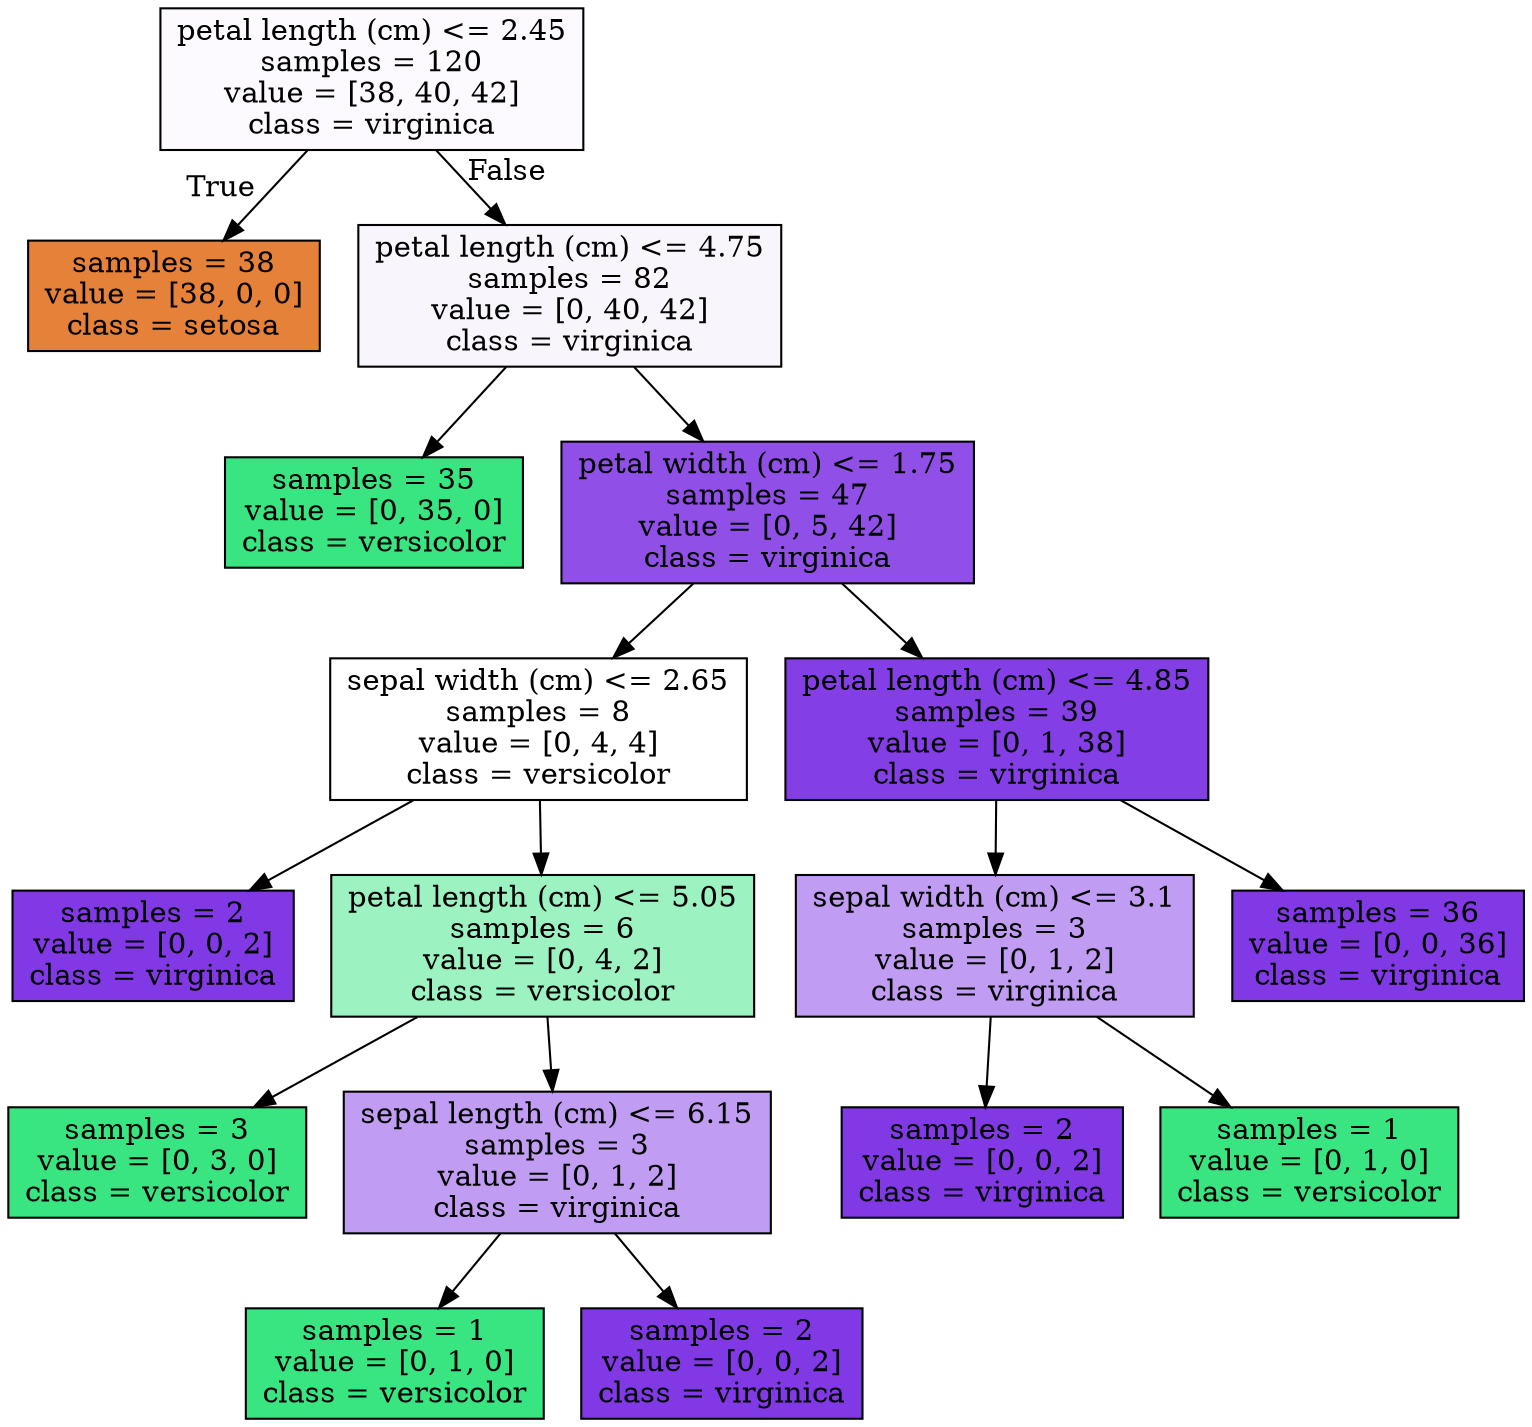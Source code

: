 digraph Tree {
node [shape=box, style="filled", color="black"] ;
0 [label="petal length (cm) <= 2.45\nsamples = 120\nvalue = [38, 40, 42]\nclass = virginica", fillcolor="#8139e506"] ;
1 [label="samples = 38\nvalue = [38, 0, 0]\nclass = setosa", fillcolor="#e58139ff"] ;
0 -> 1 [labeldistance=2.5, labelangle=45, headlabel="True"] ;
2 [label="petal length (cm) <= 4.75\nsamples = 82\nvalue = [0, 40, 42]\nclass = virginica", fillcolor="#8139e50c"] ;
0 -> 2 [labeldistance=2.5, labelangle=-45, headlabel="False"] ;
3 [label="samples = 35\nvalue = [0, 35, 0]\nclass = versicolor", fillcolor="#39e581ff"] ;
2 -> 3 ;
4 [label="petal width (cm) <= 1.75\nsamples = 47\nvalue = [0, 5, 42]\nclass = virginica", fillcolor="#8139e5e1"] ;
2 -> 4 ;
5 [label="sepal width (cm) <= 2.65\nsamples = 8\nvalue = [0, 4, 4]\nclass = versicolor", fillcolor="#39e58100"] ;
4 -> 5 ;
6 [label="samples = 2\nvalue = [0, 0, 2]\nclass = virginica", fillcolor="#8139e5ff"] ;
5 -> 6 ;
7 [label="petal length (cm) <= 5.05\nsamples = 6\nvalue = [0, 4, 2]\nclass = versicolor", fillcolor="#39e5817f"] ;
5 -> 7 ;
8 [label="samples = 3\nvalue = [0, 3, 0]\nclass = versicolor", fillcolor="#39e581ff"] ;
7 -> 8 ;
9 [label="sepal length (cm) <= 6.15\nsamples = 3\nvalue = [0, 1, 2]\nclass = virginica", fillcolor="#8139e57f"] ;
7 -> 9 ;
10 [label="samples = 1\nvalue = [0, 1, 0]\nclass = versicolor", fillcolor="#39e581ff"] ;
9 -> 10 ;
11 [label="samples = 2\nvalue = [0, 0, 2]\nclass = virginica", fillcolor="#8139e5ff"] ;
9 -> 11 ;
12 [label="petal length (cm) <= 4.85\nsamples = 39\nvalue = [0, 1, 38]\nclass = virginica", fillcolor="#8139e5f8"] ;
4 -> 12 ;
13 [label="sepal width (cm) <= 3.1\nsamples = 3\nvalue = [0, 1, 2]\nclass = virginica", fillcolor="#8139e57f"] ;
12 -> 13 ;
14 [label="samples = 2\nvalue = [0, 0, 2]\nclass = virginica", fillcolor="#8139e5ff"] ;
13 -> 14 ;
15 [label="samples = 1\nvalue = [0, 1, 0]\nclass = versicolor", fillcolor="#39e581ff"] ;
13 -> 15 ;
16 [label="samples = 36\nvalue = [0, 0, 36]\nclass = virginica", fillcolor="#8139e5ff"] ;
12 -> 16 ;
}